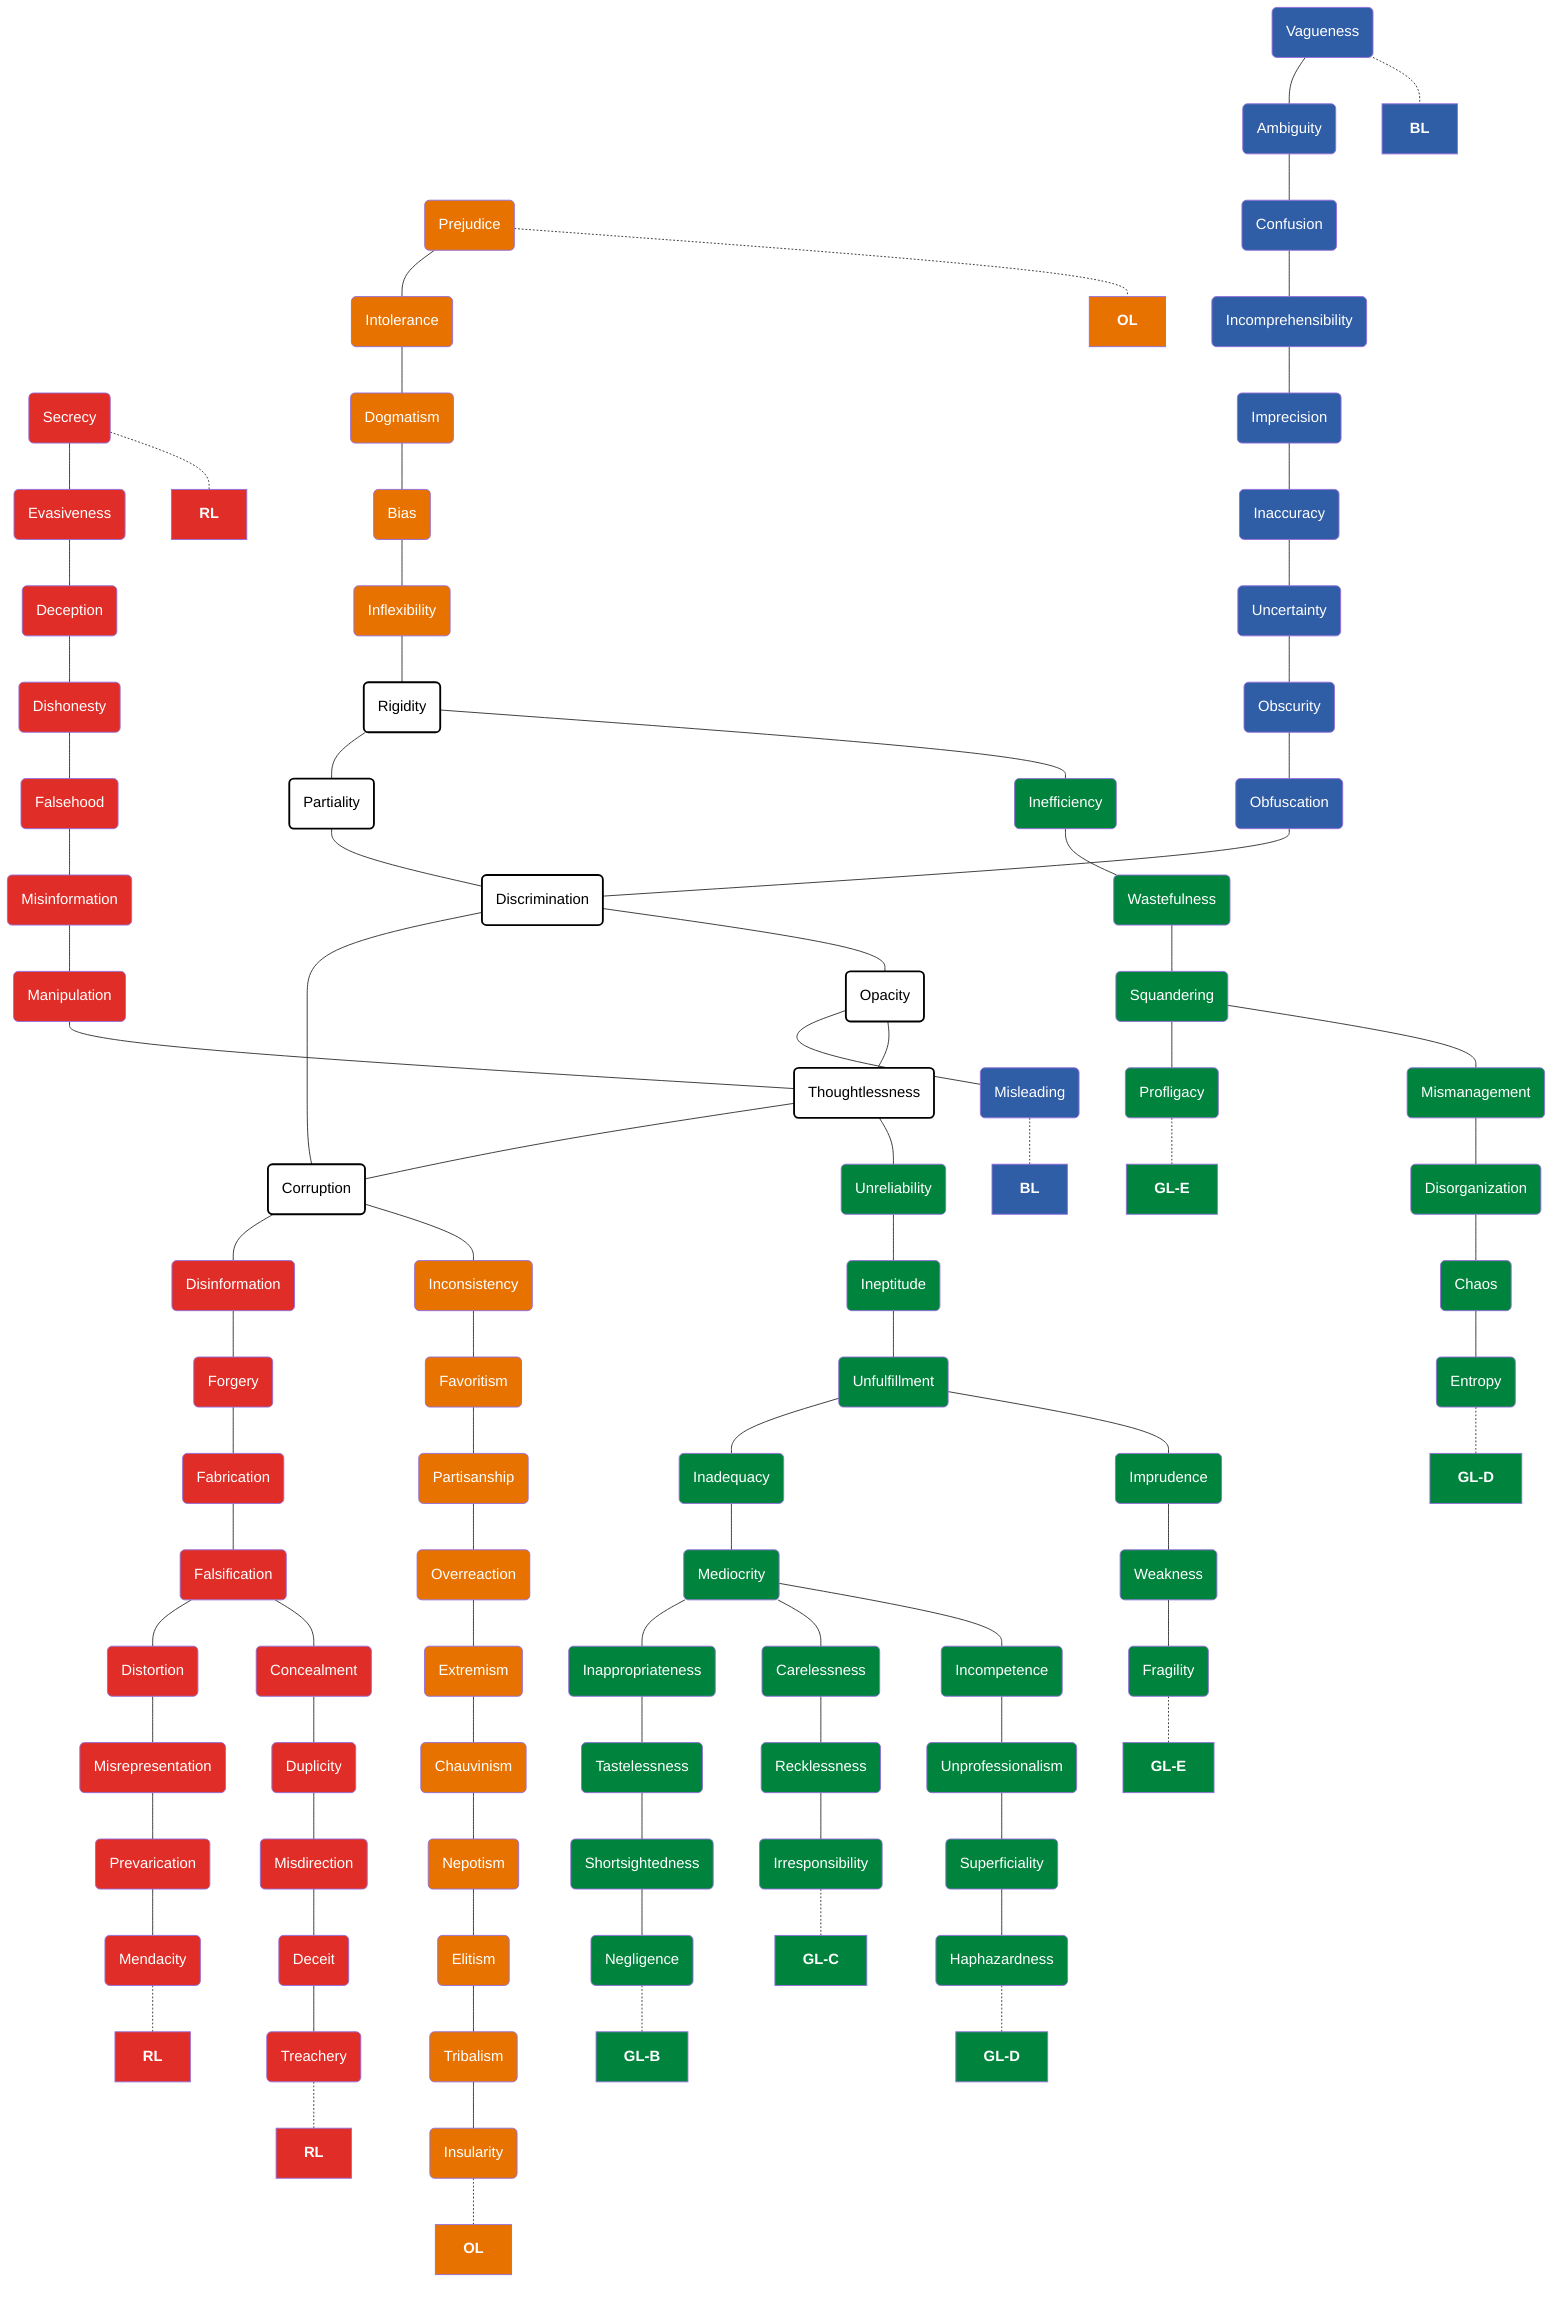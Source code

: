 graph TB
    %% Red Line (Honesty Domain)
    alfcl(Secrecy) --- davis(Evasiveness)
    davis --- portr(Deception)
    portr --- harsq(Dishonesty)
    harsq --- cntsq(Falsehood)
    cntsq --- knncl(Misinformation)
    knncl --- chmnl(Manipulation)
    chmnl --- pktrm(Thoughtlessness)
    pktrm --- dwnxg(Corruption)
    dwnxg --- sstat(Disinformation)
    sstat --- brdwy(Forgery)
    brdwy --- andrw(Fabrication)
    andrw --- jfk(Falsification)
    
    %% Red Line branches
    jfk --- shmnl(Distortion)
    shmnl --- fldcr(Misrepresentation)
    fldcr --- smmnl(Prevarication)
    smmnl --- asmnl(Mendacity)
    
    jfk --- nqncy(Concealment)
    nqncy --- wlsta(Duplicity)
    wlsta --- qnctr(Misdirection)
    qnctr --- qamnl(Deceit)
    qamnl --- brntn(Treachery)
    
    %% Orange Line (Fairness Domain)
    ogmnl(Prejudice) --- mlmnl(Intolerance)
    mlmnl --- welln(Dogmatism)
    welln --- sull(Bias)
    sull --- ccmnl(Inflexibility)
    ccmnl --- north(Rigidity)
    north --- haecl(Partiality)
    haecl --- state(Discrimination)
    state --- dwnxg
    dwnxg --- chncl(Inconsistency)
    chncl --- tumnl(Favoritism)
    tumnl --- bbsta(Partisanship)
    bbsta --- masta(Overreaction)
    masta --- rugg(Extremism)
    rugg --- rcmnl(Chauvinism)
    rcmnl --- jaksn(Nepotism)
    jaksn --- sbmnl(Elitism)
    sbmnl --- grnst(Tribalism)
    grnst --- forhl(Insularity)
    
    %% Blue Line (Clarity Domain)
    wondl(Vagueness) --- rbmnl(Ambiguity)
    rbmnl --- bmmnl(Confusion)
    bmmnl --- sdmnl(Incomprehensibility)
    sdmnl --- orhte(Imprecision)
    orhte --- wimnl(Inaccuracy)
    wimnl --- aport(Uncertainty)
    aport --- mvbcl(Obscurity)
    mvbcl --- aqucl(Obfuscation)
    aqucl --- state
    state --- gover(Opacity)
    gover --- bomnl(Misleading)
    
    %% Green Line - Main Trunk (Competence Domain)
    gover --- pktrm
    pktrm --- boyls(Unreliability)
    boyls --- armnl(Ineptitude)
    armnl --- coecl(Unfulfillment)
    coecl --- hymnl(Inadequacy)
    hymnl --- kencl(Mediocrity)
    
    %% Green Line B Branch - Compressed version
    kencl --- bueast(Inappropriateness)
    bueast --- bucntrl(Tastelessness)
    bucntrl --- blandfd(Shortsightedness)
    blandfd --- bcoll(Negligence)
    
    %% Green Line C Branch - Compressed version
    kencl --- stpaul(Carelessness)
    stpaul --- coolidge(Recklessness)
    coolidge --- clevelc(Irresponsibility)
    
    %% Green Line D Branch - Compressed version
    kencl --- fenwy(Incompetence)
    fenwy --- longw(Unprofessionalism)
    longw --- bvmnl(Superficiality)
    bvmnl --- river(Haphazardness)
    
    %% Green Line E Branch - Compressed version
    coecl --- pructl(Imprudence)
    pructl --- symph(Weakness)
    symph --- heath(Fragility)
    
    %% Green Line Extension - Added
    north --- scpark(Inefficiency)
    scpark --- lechmr(Wastefulness)
    
    %% Green Line Union Square Branch
    lechmr --- esom(Squandering)
    esom --- union(Profligacy)
    
    %% Green Line Medford Branch
    esom --- gilman(Mismanagement)
    gilman --- magoun(Disorganization)
    magoun --- ball(Chaos)
    ball --- medford(Entropy)
    
    %% Line endpoint labels
    asmnl -.- RL1[RL]
    brntn -.- RL2[RL]
    alfcl -.- RL3[RL]
    ogmnl -.- OL1[OL]
    forhl -.- OL2[OL]
    wondl -.- BL1[BL]
    bomnl -.- BL2[BL]
    river -.- GLD[GL-D]
    bcoll -.- GLB[GL-B]
    clevelc -.- GLC[GL-C]
    heath -.- GLE1[GL-E]
    union -.- GLE2[GL-E]
    medford -.- GLD2[GL-D]
    
    %% Styling
    classDef redLine fill:#E12D27,color:white;
    classDef orangeLine fill:#E87200,color:white;
    classDef blueLine fill:#2F5DA6,color:white;
    classDef greenLine fill:#00843D,color:white;
    classDef redLabel fill:#E12D27,color:white,font-weight:bold;
    classDef orangeLabel fill:#E87200,color:white,font-weight:bold;
    classDef blueLabel fill:#2F5DA6,color:white,font-weight:bold;
    classDef greenLabel fill:#00843D,color:white,font-weight:bold;
    
    %% Apply styles to Red Line
    class alfcl,davis,portr,harsq,cntsq,knncl,chmnl redLine;
    class sstat,brdwy,andrw,jfk redLine;
    class shmnl,fldcr,smmnl,asmnl redLine;
    class nqncy,wlsta,qnctr,qamnl,brntn redLine;
    
    %% Apply styles to Orange Line
    class ogmnl,mlmnl,welln,sull,ccmnl,north,haecl orangeLine;
    class chncl,tumnl,bbsta,masta,rugg,rcmnl,jaksn,sbmnl,grnst,forhl orangeLine;
    
    %% Apply styles to Blue Line
    class wondl,rbmnl,bmmnl,sdmnl,orhte,wimnl,aport,mvbcl,aqucl,bomnl blueLine;
    
    %% Apply styles to Green Line
    class boyls,armnl,coecl,hymnl,kencl greenLine;
    class fenwy,longw,bvmnl,river greenLine;
    class bueast,bucntrl,blandfd,bcoll greenLine;
    class stpaul,coolidge,clevelc greenLine;
    class pructl,symph,heath greenLine;
    class scpark,lechmr,esom,union greenLine;
    class gilman,magoun,ball,medford greenLine;
    
    %% Mark transfer stations
    classDef transferStation fill:white,stroke:#000,stroke-width:2,color:black;
    class pktrm,dwnxg,state,gover,north,haecl transferStation;
    
    %% Apply styles to line labels
    class RL1,RL2,RL3 redLabel;
    class OL1,OL2 orangeLabel;
    class BL1,BL2 blueLabel;
    class GLB,GLC,GLD,GLE1,GLE2,GLD2 greenLabel;